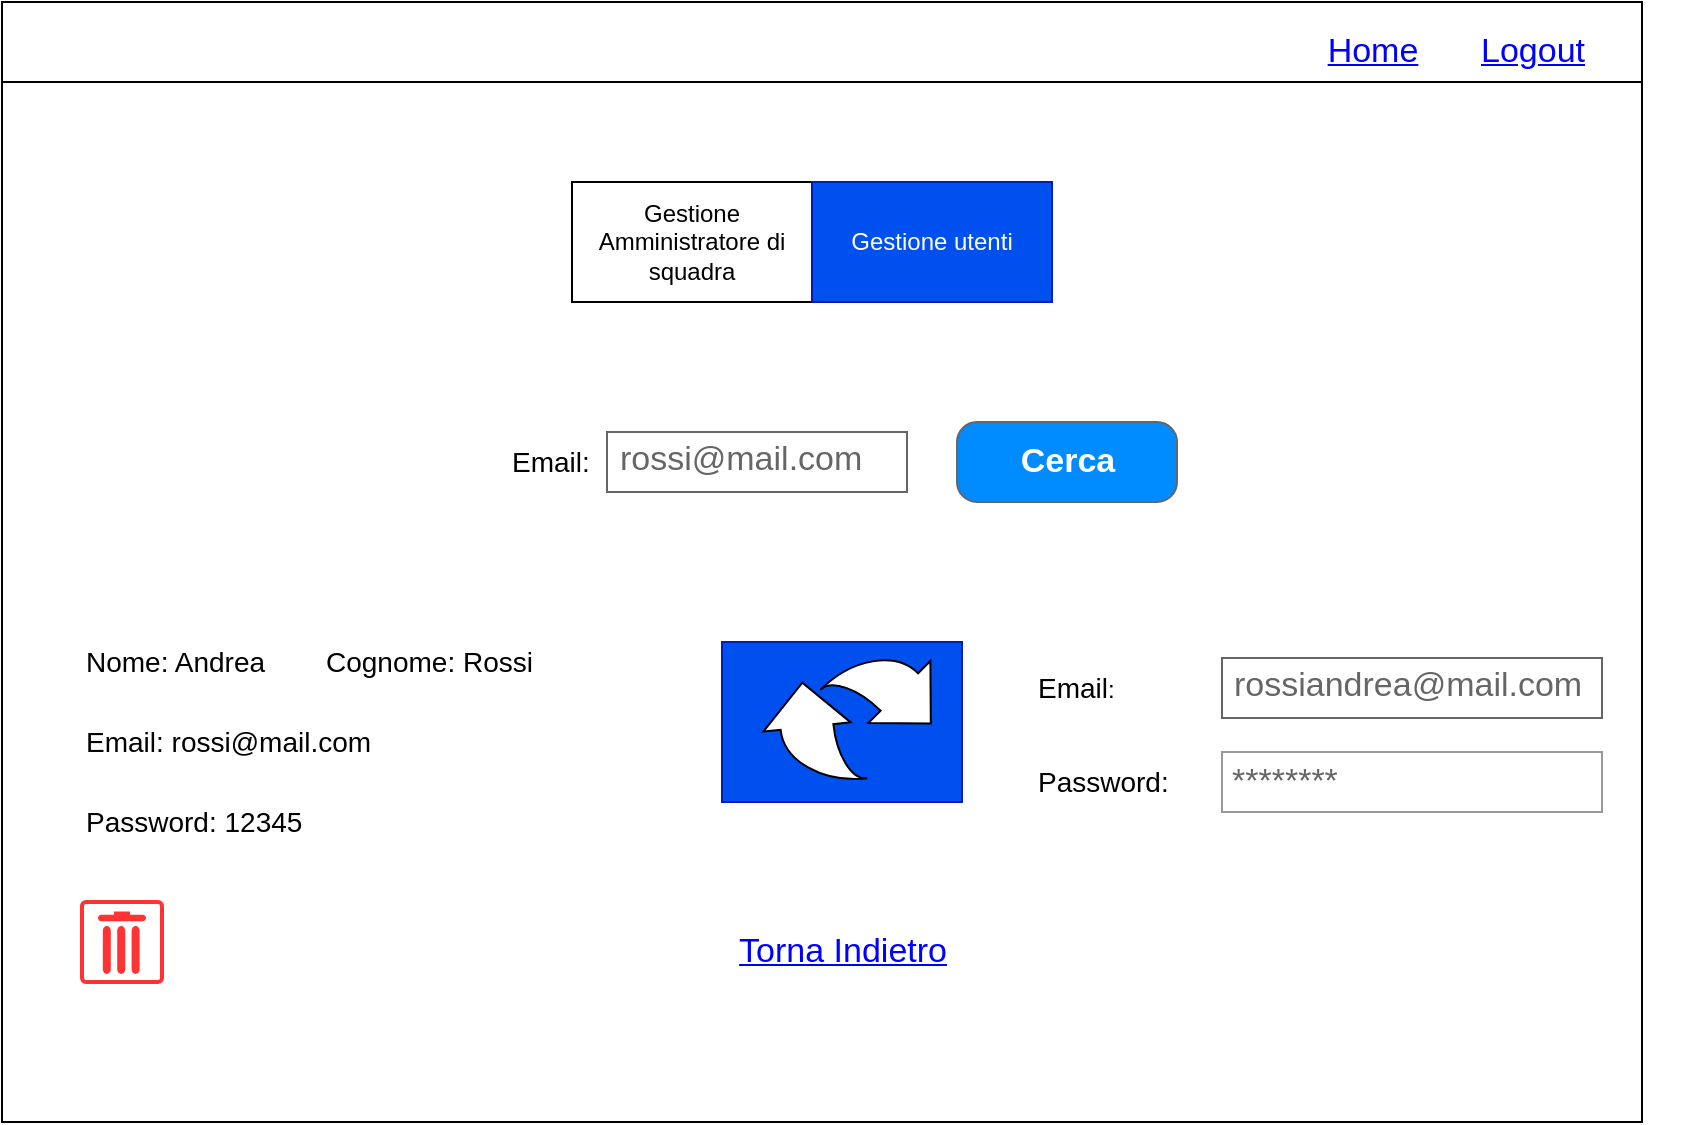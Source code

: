 <mxfile version="12.5.3" type="device"><diagram id="dD765bvS_7APpeUP7Ll5" name="Page-1"><mxGraphModel dx="1024" dy="592" grid="1" gridSize="10" guides="1" tooltips="1" connect="1" arrows="1" fold="1" page="1" pageScale="1" pageWidth="1169" pageHeight="827" math="0" shadow="0"><root><mxCell id="0"/><mxCell id="1" parent="0"/><mxCell id="Tp1jmQ3tfZpSguUtJdTF-18" value="" style="rounded=0;whiteSpace=wrap;html=1;" vertex="1" parent="1"><mxGeometry x="120" y="20" width="820" height="560" as="geometry"/></mxCell><mxCell id="Tp1jmQ3tfZpSguUtJdTF-1" value="&lt;span style=&quot;font-size: 14px&quot;&gt;Email:&lt;/span&gt;" style="text;html=1;strokeColor=none;fillColor=none;align=left;verticalAlign=middle;whiteSpace=wrap;rounded=0;" vertex="1" parent="1"><mxGeometry x="372.5" y="235" width="80" height="30" as="geometry"/></mxCell><mxCell id="Tp1jmQ3tfZpSguUtJdTF-5" value="&lt;font style=&quot;font-size: 14px&quot;&gt;&lt;font&gt;Nome&lt;/font&gt;: Andrea&lt;/font&gt;" style="text;html=1;align=left;verticalAlign=middle;resizable=0;points=[];autosize=1;" vertex="1" parent="1"><mxGeometry x="160" y="340" width="110" height="20" as="geometry"/></mxCell><mxCell id="Tp1jmQ3tfZpSguUtJdTF-6" value="&lt;font style=&quot;font-size: 14px&quot;&gt;Cognome: Rossi&lt;/font&gt;" style="text;html=1;align=left;verticalAlign=middle;resizable=0;points=[];autosize=1;" vertex="1" parent="1"><mxGeometry x="280" y="340" width="120" height="20" as="geometry"/></mxCell><mxCell id="Tp1jmQ3tfZpSguUtJdTF-7" value="&lt;font style=&quot;font-size: 14px&quot;&gt;Email: rossi@mail.com&lt;/font&gt;" style="text;html=1;align=left;verticalAlign=middle;resizable=0;points=[];autosize=1;" vertex="1" parent="1"><mxGeometry x="160" y="380" width="160" height="20" as="geometry"/></mxCell><mxCell id="Tp1jmQ3tfZpSguUtJdTF-12" value="" style="group" vertex="1" connectable="0" parent="1"><mxGeometry x="480" y="340" width="120" height="80" as="geometry"/></mxCell><mxCell id="Tp1jmQ3tfZpSguUtJdTF-11" value="" style="rounded=0;whiteSpace=wrap;html=1;fillColor=#0050ef;strokeColor=#001DBC;fontColor=#ffffff;" vertex="1" parent="Tp1jmQ3tfZpSguUtJdTF-12"><mxGeometry width="120" height="80" as="geometry"/></mxCell><mxCell id="Tp1jmQ3tfZpSguUtJdTF-10" value="" style="group" vertex="1" connectable="0" parent="Tp1jmQ3tfZpSguUtJdTF-12"><mxGeometry x="20" width="90" height="70" as="geometry"/></mxCell><mxCell id="Tp1jmQ3tfZpSguUtJdTF-8" value="" style="html=1;shadow=0;dashed=0;align=center;verticalAlign=middle;shape=mxgraph.arrows2.jumpInArrow;dy=13.26;dx=22.26;arrowHead=43.92;rotation=45;" vertex="1" parent="Tp1jmQ3tfZpSguUtJdTF-10"><mxGeometry x="39.063" width="50.938" height="49.214" as="geometry"/></mxCell><mxCell id="Tp1jmQ3tfZpSguUtJdTF-9" value="" style="html=1;shadow=0;dashed=0;align=center;verticalAlign=middle;shape=mxgraph.arrows2.jumpInArrow;dy=13.26;dx=22.26;arrowHead=43.92;rotation=-96;" vertex="1" parent="Tp1jmQ3tfZpSguUtJdTF-10"><mxGeometry y="20.786" width="50.938" height="49.214" as="geometry"/></mxCell><mxCell id="Tp1jmQ3tfZpSguUtJdTF-14" value="rossi@mail.com" style="strokeWidth=1;shadow=0;dashed=0;align=center;html=1;shape=mxgraph.mockup.text.textBox;fontColor=#666666;align=left;fontSize=17;spacingLeft=4;spacingTop=-3;strokeColor=#666666;mainText=" vertex="1" parent="1"><mxGeometry x="422.5" y="235" width="150" height="30" as="geometry"/></mxCell><mxCell id="Tp1jmQ3tfZpSguUtJdTF-15" value="Torna Indietro" style="shape=rectangle;strokeColor=none;fillColor=none;linkText=;fontSize=17;fontColor=#0000ff;fontStyle=4;html=1;align=center;" vertex="1" parent="1"><mxGeometry x="465" y="480" width="150" height="30" as="geometry"/></mxCell><mxCell id="Tp1jmQ3tfZpSguUtJdTF-16" value="Logout" style="shape=rectangle;strokeColor=none;fillColor=none;linkText=;fontSize=17;fontColor=#0000ff;fontStyle=4;html=1;align=center;" vertex="1" parent="1"><mxGeometry x="810" y="30" width="150" height="30" as="geometry"/></mxCell><mxCell id="Tp1jmQ3tfZpSguUtJdTF-17" value="Home" style="shape=rectangle;strokeColor=none;fillColor=none;linkText=;fontSize=17;fontColor=#0000ff;fontStyle=4;html=1;align=center;" vertex="1" parent="1"><mxGeometry x="730" y="30" width="150" height="30" as="geometry"/></mxCell><mxCell id="Tp1jmQ3tfZpSguUtJdTF-19" value="Cerca" style="strokeWidth=1;shadow=0;dashed=0;align=center;html=1;shape=mxgraph.mockup.buttons.button;strokeColor=#666666;fontColor=#ffffff;mainText=;buttonStyle=round;fontSize=17;fontStyle=1;fillColor=#008cff;whiteSpace=wrap;" vertex="1" parent="1"><mxGeometry x="597.5" y="230" width="110" height="40" as="geometry"/></mxCell><mxCell id="Tp1jmQ3tfZpSguUtJdTF-20" value="Gestione Amministratore di squadra" style="rounded=0;whiteSpace=wrap;html=1;" vertex="1" parent="1"><mxGeometry x="405" y="110.0" width="120" height="60" as="geometry"/></mxCell><mxCell id="Tp1jmQ3tfZpSguUtJdTF-21" value="Gestione utenti" style="rounded=0;whiteSpace=wrap;html=1;fillColor=#0050ef;strokeColor=#001DBC;fontColor=#ffffff;" vertex="1" parent="1"><mxGeometry x="525" y="110.0" width="120" height="60" as="geometry"/></mxCell><mxCell id="Tp1jmQ3tfZpSguUtJdTF-24" value="" style="endArrow=none;html=1;" edge="1" parent="1"><mxGeometry width="50" height="50" relative="1" as="geometry"><mxPoint x="120" y="60.0" as="sourcePoint"/><mxPoint x="940" y="60" as="targetPoint"/></mxGeometry></mxCell><mxCell id="Tp1jmQ3tfZpSguUtJdTF-26" value="&lt;font style=&quot;font-size: 14px&quot;&gt;Password: 12345&lt;/font&gt;" style="text;html=1;align=left;verticalAlign=middle;resizable=0;points=[];autosize=1;" vertex="1" parent="1"><mxGeometry x="160" y="420" width="120" height="20" as="geometry"/></mxCell><mxCell id="Tp1jmQ3tfZpSguUtJdTF-32" value="&lt;font style=&quot;font-size: 14px&quot;&gt;Password:&lt;/font&gt;" style="text;html=1;align=left;verticalAlign=middle;resizable=0;points=[];autosize=1;" vertex="1" parent="1"><mxGeometry x="636" y="400" width="80" height="20" as="geometry"/></mxCell><mxCell id="Tp1jmQ3tfZpSguUtJdTF-33" value="&lt;font style=&quot;font-size: 14px&quot;&gt;Email&lt;/font&gt;:" style="text;html=1;align=left;verticalAlign=middle;resizable=0;points=[];autosize=1;" vertex="1" parent="1"><mxGeometry x="636" y="353" width="50" height="20" as="geometry"/></mxCell><mxCell id="Tp1jmQ3tfZpSguUtJdTF-34" value="********" style="strokeWidth=1;shadow=0;dashed=0;align=center;html=1;shape=mxgraph.mockup.forms.pwField;strokeColor=#999999;mainText=;align=left;fontColor=#666666;fontSize=17;spacingLeft=3;" vertex="1" parent="1"><mxGeometry x="730" y="395" width="190" height="30" as="geometry"/></mxCell><mxCell id="Tp1jmQ3tfZpSguUtJdTF-35" value="rossiandrea@mail.com" style="strokeWidth=1;shadow=0;dashed=0;align=center;html=1;shape=mxgraph.mockup.text.textBox;fontColor=#666666;align=left;fontSize=17;spacingLeft=4;spacingTop=-3;strokeColor=#666666;mainText=" vertex="1" parent="1"><mxGeometry x="730" y="348" width="190" height="30" as="geometry"/></mxCell><mxCell id="Tp1jmQ3tfZpSguUtJdTF-36" value="" style="strokeColor=#FF3333;verticalLabelPosition=bottom;shadow=0;dashed=0;verticalAlign=top;strokeWidth=2;html=1;shape=mxgraph.mockup.misc.trashcanIcon;" vertex="1" parent="1"><mxGeometry x="160" y="470" width="40" height="40" as="geometry"/></mxCell></root></mxGraphModel></diagram></mxfile>